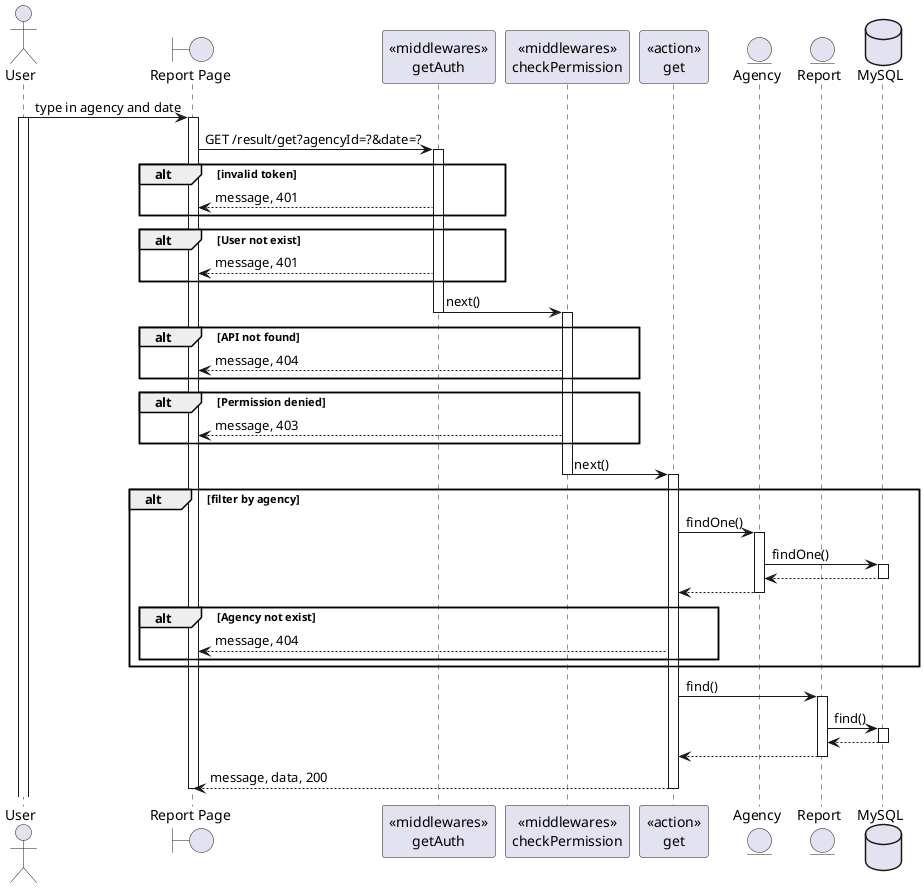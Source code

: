 @startuml
actor User
boundary "Report Page" as Client
participant "<<middlewares>>\ngetAuth" as mid1
participant "<<middlewares>>\ncheckPermission" as mid2
participant "<<action>>\nget" as Controller
entity "Agency" as Model1
entity "Report" as Model2
database "MySQL" as DB

User -> Client: type in agency and date
activate User
activate Client
Client -> mid1: GET /result/get?agencyId=?&date=?
activate mid1
alt invalid token
    mid1 --> Client: message, 401
end
alt User not exist
    mid1 --> Client: message, 401
end
mid1 -> mid2: next()
deactivate mid1
activate mid2
alt API not found
    mid2 --> Client: message, 404
end
alt Permission denied
    mid2 --> Client: message, 403
end
mid2 -> Controller: next()
deactivate mid2
activate Controller
alt filter by agency
    Controller -> Model1: findOne()
    activate Model1
    Model1 -> DB: findOne()
    activate DB
    DB --> Model1
    deactivate DB
    Model1 --> Controller
    deactivate Model1
    alt Agency not exist
        Controller --> Client: message, 404
    end
end
Controller -> Model2: find()
activate Model2
Model2 -> DB: find()
activate DB
DB --> Model2
deactivate DB
Model2 --> Controller
deactivate Model2
Controller --> Client: message, data, 200
deactivate Controller







deactivate Client

@enduml
